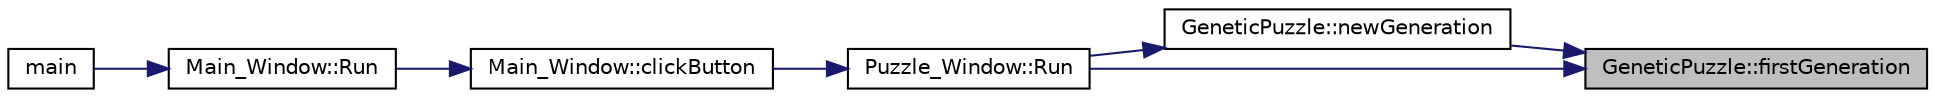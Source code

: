 digraph "GeneticPuzzle::firstGeneration"
{
 // LATEX_PDF_SIZE
  edge [fontname="Helvetica",fontsize="10",labelfontname="Helvetica",labelfontsize="10"];
  node [fontname="Helvetica",fontsize="10",shape=record];
  rankdir="RL";
  Node1 [label="GeneticPuzzle::firstGeneration",height=0.2,width=0.4,color="black", fillcolor="grey75", style="filled", fontcolor="black",tooltip=" "];
  Node1 -> Node2 [dir="back",color="midnightblue",fontsize="10",style="solid"];
  Node2 [label="GeneticPuzzle::newGeneration",height=0.2,width=0.4,color="black", fillcolor="white", style="filled",URL="$classGeneticPuzzle.html#ab7d07eda13fdfac3e1d2a5543e86406f",tooltip=" "];
  Node2 -> Node3 [dir="back",color="midnightblue",fontsize="10",style="solid"];
  Node3 [label="Puzzle_Window::Run",height=0.2,width=0.4,color="black", fillcolor="white", style="filled",URL="$classPuzzle__Window.html#a98e062bb635271de5ceb09fe36181bb6",tooltip="Run the window for the Genetic Puzzle."];
  Node3 -> Node4 [dir="back",color="midnightblue",fontsize="10",style="solid"];
  Node4 [label="Main_Window::clickButton",height=0.2,width=0.4,color="black", fillcolor="white", style="filled",URL="$classMain__Window.html#a502bce91d1c3e08d193eb817c9b79f00",tooltip="It is called if the mouse is left clicked, and changes the window if the click was over a button."];
  Node4 -> Node5 [dir="back",color="midnightblue",fontsize="10",style="solid"];
  Node5 [label="Main_Window::Run",height=0.2,width=0.4,color="black", fillcolor="white", style="filled",URL="$classMain__Window.html#ae90070ea093f89d1f207b686e6e569a3",tooltip="Initializes the menu window."];
  Node5 -> Node6 [dir="back",color="midnightblue",fontsize="10",style="solid"];
  Node6 [label="main",height=0.2,width=0.4,color="black", fillcolor="white", style="filled",URL="$main_8cpp.html#ae66f6b31b5ad750f1fe042a706a4e3d4",tooltip=" "];
  Node1 -> Node3 [dir="back",color="midnightblue",fontsize="10",style="solid"];
}
